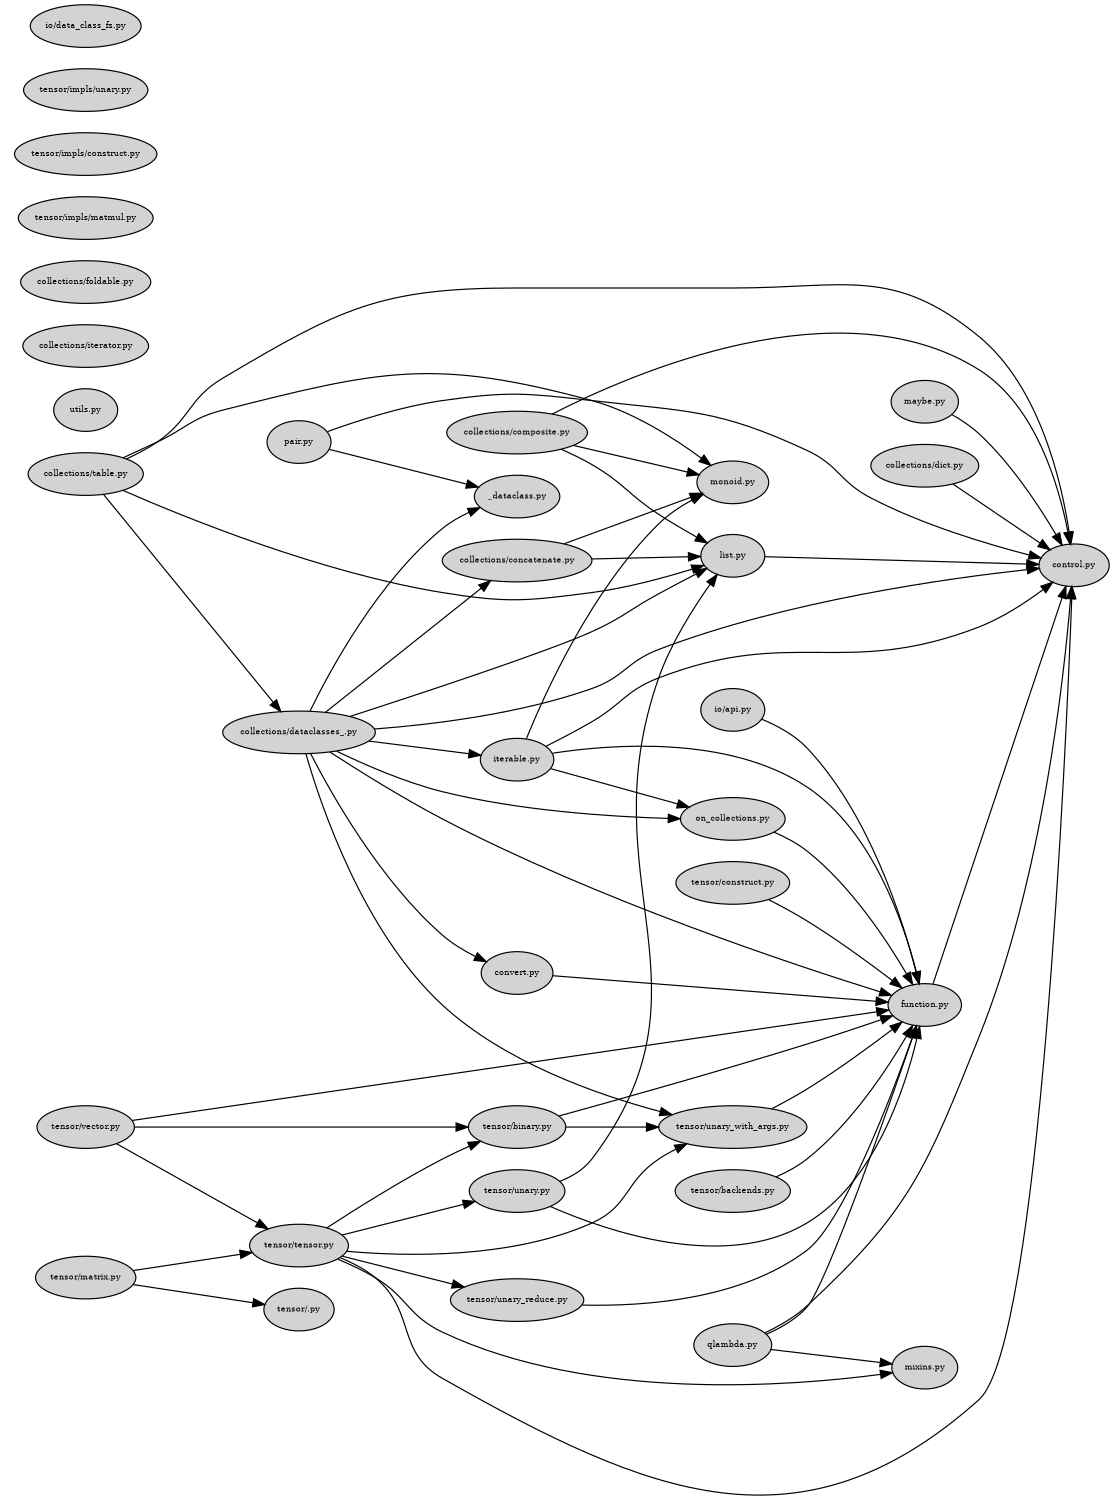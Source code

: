 strict digraph "dependencies" {
ratio = fill;node [style = filled];graph [rankdir = "LR",overlap = "scale", size = "8,10", ratio = "fill", fontsize = "16", fontname = "Helvetica",clusterrank = "local"];node [fontsize=7,shape=ellipse];"function.py"   [style = filled];
"function.py" -> "control.py"
"mixins.py"   [style = filled];
"monoid.py"   [style = filled];
"control.py"   [style = filled];
"on_collections.py"   [style = filled];
"on_collections.py" -> "function.py"
"pair.py"   [style = filled];
"pair.py" -> "control.py"
"pair.py" -> "_dataclass.py"
"qlambda.py"   [style = filled];
"qlambda.py" -> "function.py"
"qlambda.py" -> "control.py"
"qlambda.py" -> "mixins.py"
"list.py"   [style = filled];
"list.py" -> "control.py"
"_dataclass.py"   [style = filled];
"convert.py"   [style = filled];
"convert.py" -> "function.py"
"iterable.py"   [style = filled];
"iterable.py" -> "control.py"
"iterable.py" -> "monoid.py"
"iterable.py" -> "function.py"
"iterable.py" -> "on_collections.py"
"utils.py"   [style = filled];
"maybe.py"   [style = filled];
"maybe.py" -> "control.py"
"collections/dataclasses_.py"   [style = filled];
"collections/dataclasses_.py" -> "control.py"
"collections/dataclasses_.py" -> "list.py"
"collections/dataclasses_.py" -> "iterable.py"
"collections/dataclasses_.py" -> "function.py"
"collections/dataclasses_.py" -> "on_collections.py"
"collections/dataclasses_.py" -> "collections/concatenate.py"
"collections/dataclasses_.py" -> "_dataclass.py"
"collections/dataclasses_.py" -> "tensor/unary_with_args.py"
"collections/dataclasses_.py" -> "convert.py"
"collections/table.py"   [style = filled];
"collections/table.py" -> "control.py"
"collections/table.py" -> "monoid.py"
"collections/table.py" -> "collections/dataclasses_.py"
"collections/table.py" -> "list.py"
"collections/iterator.py"   [style = filled];
"collections/concatenate.py"   [style = filled];
"collections/concatenate.py" -> "monoid.py"
"collections/concatenate.py" -> "list.py"
"collections/dict.py"   [style = filled];
"collections/dict.py" -> "control.py"
"collections/composite.py"   [style = filled];
"collections/composite.py" -> "control.py"
"collections/composite.py" -> "monoid.py"
"collections/composite.py" -> "list.py"
"collections/foldable.py"   [style = filled];
"tensor/unary_reduce.py"   [style = filled];
"tensor/unary_reduce.py" -> "function.py"
"tensor/matrix.py"   [style = filled];
"tensor/matrix.py" -> "tensor/tensor.py"
"tensor/matrix.py" -> "tensor/.py"
"tensor/unary_with_args.py"   [style = filled];
"tensor/unary_with_args.py" -> "function.py"
"tensor/construct.py"   [style = filled];
"tensor/construct.py" -> "function.py"
"tensor/binary.py"   [style = filled];
"tensor/binary.py" -> "function.py"
"tensor/binary.py" -> "tensor/unary_with_args.py"
"tensor/backends.py"   [style = filled];
"tensor/backends.py" -> "function.py"
"tensor/vector.py"   [style = filled];
"tensor/vector.py" -> "tensor/tensor.py"
"tensor/vector.py" -> "tensor/binary.py"
"tensor/vector.py" -> "function.py"
"tensor/tensor.py"   [style = filled];
"tensor/tensor.py" -> "control.py"
"tensor/tensor.py" -> "mixins.py"
"tensor/tensor.py" -> "tensor/binary.py"
"tensor/tensor.py" -> "tensor/unary.py"
"tensor/tensor.py" -> "tensor/unary_reduce.py"
"tensor/tensor.py" -> "tensor/unary_with_args.py"
"tensor/unary.py"   [style = filled];
"tensor/unary.py" -> "list.py"
"tensor/unary.py" -> "function.py"
"tensor/impls/matmul.py"   [style = filled];
"tensor/impls/construct.py"   [style = filled];
"tensor/impls/unary.py"   [style = filled];
"io/api.py"   [style = filled];
"io/api.py" -> "function.py"
"io/data_class_fs.py"   [style = filled];
}
